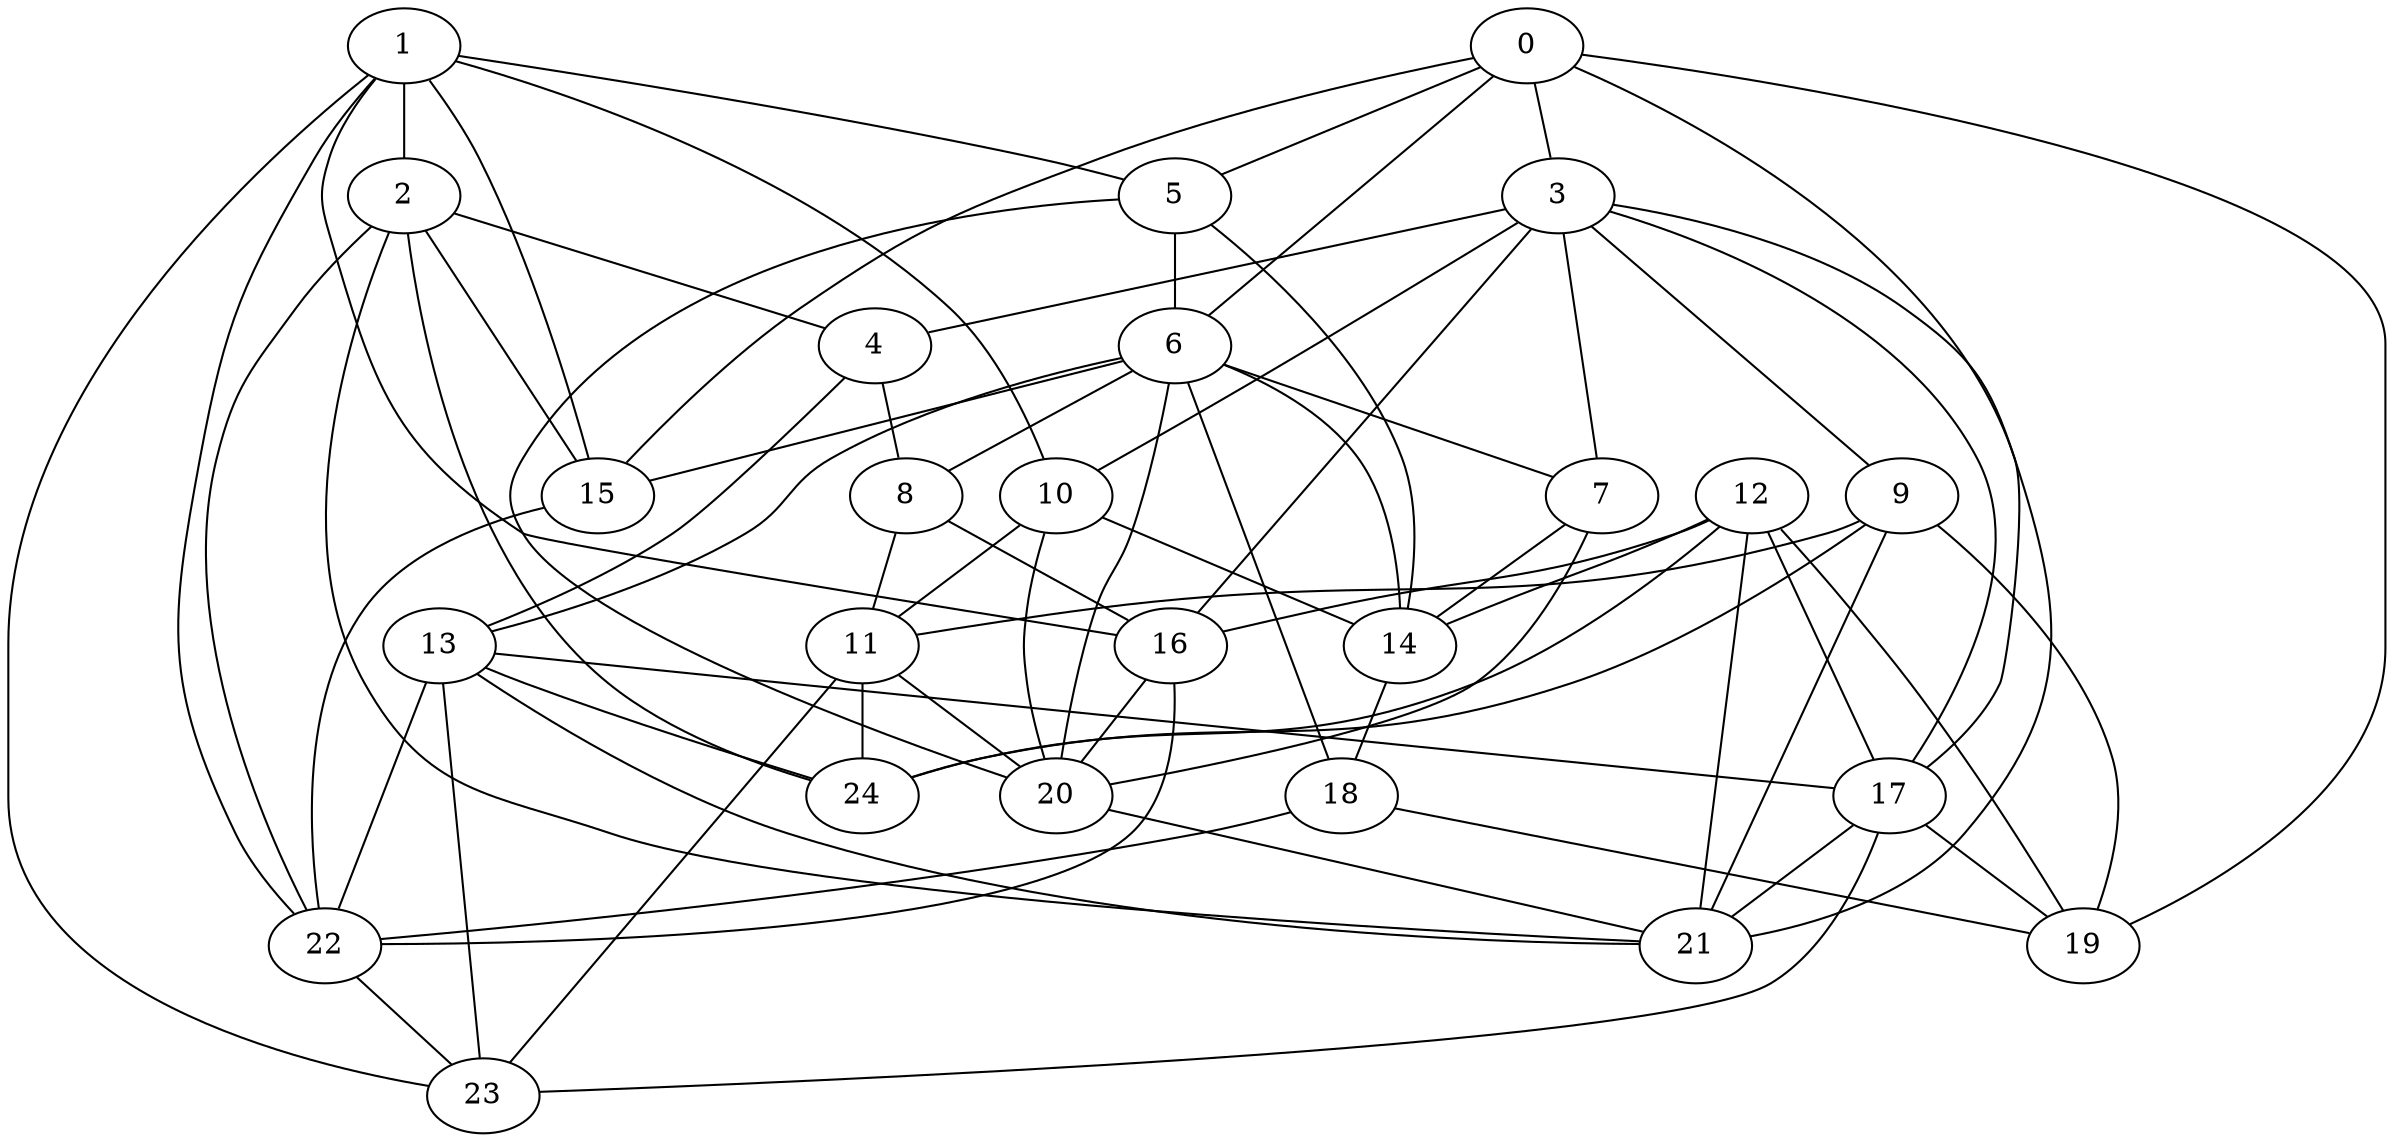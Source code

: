 strict graph "gnp_random_graph(25,0.25)" {
0;
1;
2;
3;
4;
5;
6;
7;
8;
9;
10;
11;
12;
13;
14;
15;
16;
17;
18;
19;
20;
21;
22;
23;
24;
0 -- 3  [is_available=True, prob="0.472714529289"];
0 -- 5  [is_available=True, prob="0.738507480596"];
0 -- 6  [is_available=True, prob="0.161280222375"];
0 -- 15  [is_available=True, prob="0.792529107234"];
0 -- 17  [is_available=True, prob="0.803467219823"];
0 -- 19  [is_available=True, prob="0.87213862528"];
1 -- 2  [is_available=True, prob="1.0"];
1 -- 5  [is_available=True, prob="0.253589341482"];
1 -- 10  [is_available=True, prob="1.0"];
1 -- 15  [is_available=True, prob="0.983673363782"];
1 -- 16  [is_available=True, prob="0.601178311625"];
1 -- 22  [is_available=True, prob="0.240762218661"];
1 -- 23  [is_available=True, prob="0.298684776601"];
2 -- 4  [is_available=True, prob="1.0"];
2 -- 15  [is_available=True, prob="1.0"];
2 -- 21  [is_available=True, prob="1.0"];
2 -- 22  [is_available=True, prob="0.386721869368"];
2 -- 24  [is_available=True, prob="0.40267738557"];
3 -- 4  [is_available=True, prob="0.436420350692"];
3 -- 7  [is_available=True, prob="0.222096379044"];
3 -- 9  [is_available=True, prob="0.231286469842"];
3 -- 10  [is_available=True, prob="0.433796807718"];
3 -- 16  [is_available=True, prob="0.832300773364"];
3 -- 17  [is_available=True, prob="1.0"];
3 -- 21  [is_available=True, prob="1.0"];
4 -- 8  [is_available=True, prob="0.760098329501"];
4 -- 13  [is_available=True, prob="0.508537410534"];
5 -- 20  [is_available=True, prob="0.343590718114"];
5 -- 14  [is_available=True, prob="1.0"];
5 -- 6  [is_available=True, prob="0.258793463034"];
6 -- 7  [is_available=True, prob="0.356288557103"];
6 -- 8  [is_available=True, prob="1.0"];
6 -- 13  [is_available=True, prob="0.612018609719"];
6 -- 14  [is_available=True, prob="1.0"];
6 -- 15  [is_available=True, prob="1.0"];
6 -- 18  [is_available=True, prob="0.286273835396"];
6 -- 20  [is_available=True, prob="1.0"];
7 -- 20  [is_available=True, prob="1.0"];
7 -- 14  [is_available=True, prob="0.55651944101"];
8 -- 16  [is_available=True, prob="0.737295934095"];
8 -- 11  [is_available=True, prob="0.049965371969"];
9 -- 11  [is_available=True, prob="1.0"];
9 -- 19  [is_available=True, prob="0.574885594571"];
9 -- 21  [is_available=True, prob="1.0"];
9 -- 24  [is_available=True, prob="1.0"];
10 -- 11  [is_available=True, prob="0.338903989554"];
10 -- 20  [is_available=True, prob="0.973997731079"];
10 -- 14  [is_available=True, prob="0.947530187832"];
11 -- 20  [is_available=True, prob="1.0"];
11 -- 23  [is_available=True, prob="0.897828858939"];
11 -- 24  [is_available=True, prob="0.345022642481"];
12 -- 14  [is_available=True, prob="0.347739031524"];
12 -- 16  [is_available=True, prob="1.0"];
12 -- 17  [is_available=True, prob="0.656819618581"];
12 -- 19  [is_available=True, prob="0.849445110429"];
12 -- 21  [is_available=True, prob="0.262378254687"];
12 -- 24  [is_available=True, prob="1.0"];
13 -- 17  [is_available=True, prob="1.0"];
13 -- 21  [is_available=True, prob="0.53572586551"];
13 -- 22  [is_available=True, prob="0.656663183089"];
13 -- 23  [is_available=True, prob="0.818805803028"];
13 -- 24  [is_available=True, prob="0.425904294126"];
14 -- 18  [is_available=True, prob="1.0"];
15 -- 22  [is_available=True, prob="0.40097786339"];
16 -- 20  [is_available=True, prob="0.313008140469"];
16 -- 22  [is_available=True, prob="0.933429663663"];
17 -- 19  [is_available=True, prob="0.438505563942"];
17 -- 21  [is_available=True, prob="1.0"];
17 -- 23  [is_available=True, prob="1.0"];
18 -- 22  [is_available=True, prob="1.0"];
18 -- 19  [is_available=True, prob="0.245126112403"];
20 -- 21  [is_available=True, prob="0.489037967034"];
22 -- 23  [is_available=True, prob="0.917595840012"];
}
